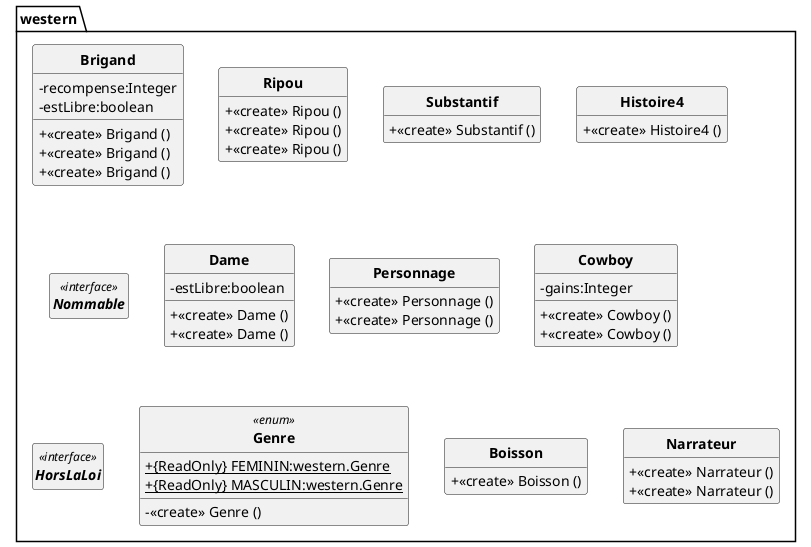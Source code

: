 @startuml
skinparam classAttributeIconSize 0
skinparam classFontStyle Bold
skinparam style strictuml
hide empty members

package western
{
'jsp si c'est comme ca qu'on fait mais ca fait un fichier stylé
CLASS Brigand
{
- recompense:Integer 
- estLibre:boolean 
+  <<create>> Brigand ()
+  <<create>> Brigand ()
+  <<create>> Brigand ()

}
CLASS Ripou
{
+  <<create>> Ripou ()
+  <<create>> Ripou ()
+  <<create>> Ripou ()

}
CLASS Substantif
{
+  <<create>> Substantif ()

}
CLASS Histoire4
{
+  <<create>> Histoire4 ()

}
INTERFACE Nommable<<interface>>
{

}
CLASS Dame
{
- estLibre:boolean 
+  <<create>> Dame ()
+  <<create>> Dame ()

}
CLASS Personnage
{
+  <<create>> Personnage ()
+  <<create>> Personnage ()

}
CLASS Cowboy
{
- gains:Integer 
+  <<create>> Cowboy ()
+  <<create>> Cowboy ()

}
INTERFACE HorsLaLoi<<interface>>
{

}
ENUM Genre<<enum>>
{
-  <<create>> Genre ()
+ {static} {ReadOnly} FEMININ:western.Genre 
+ {static} {ReadOnly} MASCULIN:western.Genre 

}
CLASS Boisson
{
+  <<create>> Boisson ()

}
CLASS Narrateur
{
+  <<create>> Narrateur ()
+  <<create>> Narrateur ()

}
}
@enduml